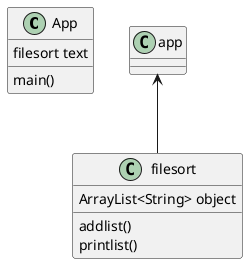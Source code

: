 @startuml

class App {
    main()
    filesort text
}

class filesort {
    ArrayList<String> object
    addlist()
    printlist()
}

app <-- filesort

@enduml